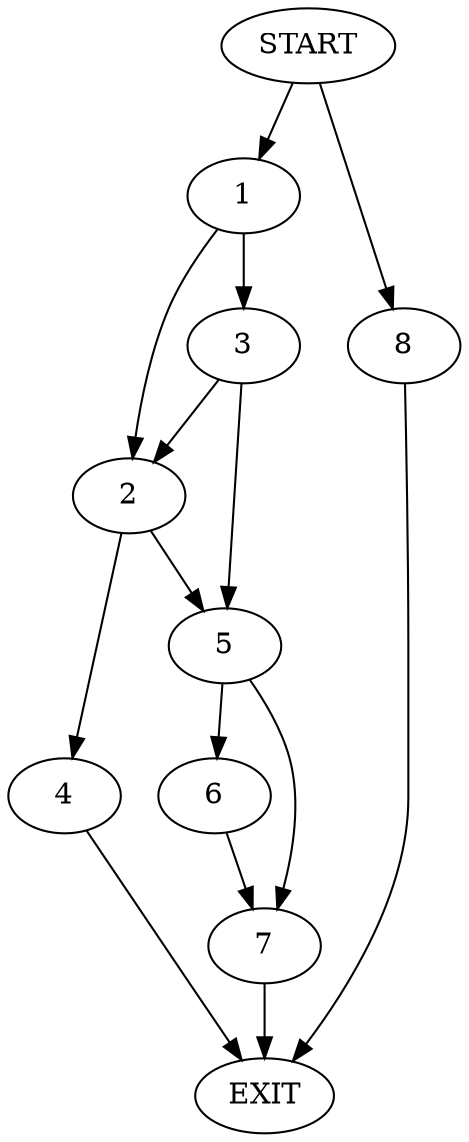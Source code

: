 digraph {
0 [label="START"]
9 [label="EXIT"]
0 -> 1
1 -> 2
1 -> 3
2 -> 4
2 -> 5
3 -> 2
3 -> 5
5 -> 6
5 -> 7
4 -> 9
7 -> 9
6 -> 7
0 -> 8
8 -> 9
}
